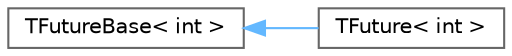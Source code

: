 digraph "Graphical Class Hierarchy"
{
 // INTERACTIVE_SVG=YES
 // LATEX_PDF_SIZE
  bgcolor="transparent";
  edge [fontname=Helvetica,fontsize=10,labelfontname=Helvetica,labelfontsize=10];
  node [fontname=Helvetica,fontsize=10,shape=box,height=0.2,width=0.4];
  rankdir="LR";
  Node0 [id="Node000000",label="TFutureBase\< int \>",height=0.2,width=0.4,color="grey40", fillcolor="white", style="filled",URL="$d1/d71/classTFutureBase.html",tooltip=" "];
  Node0 -> Node1 [id="edge6338_Node000000_Node000001",dir="back",color="steelblue1",style="solid",tooltip=" "];
  Node1 [id="Node000001",label="TFuture\< int \>",height=0.2,width=0.4,color="grey40", fillcolor="white", style="filled",URL="$df/d43/classTFuture.html",tooltip=" "];
}
